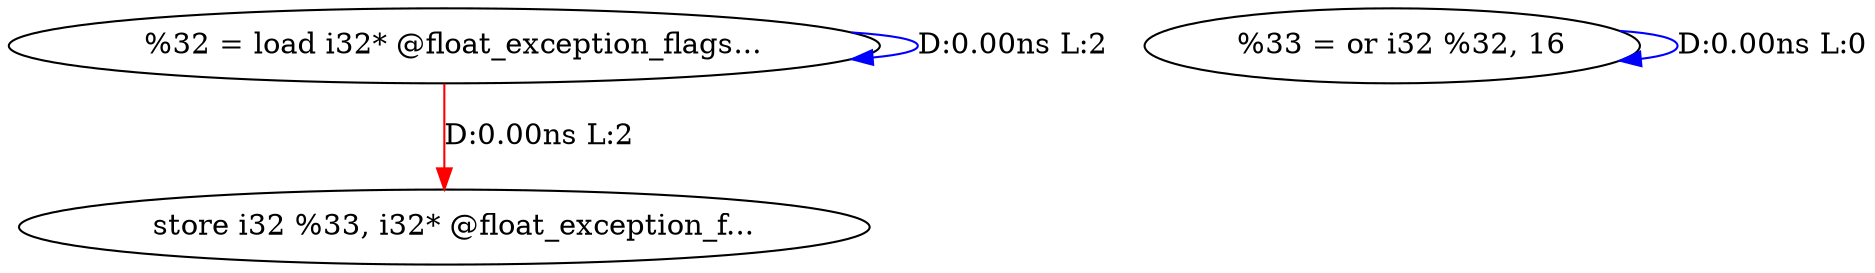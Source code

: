 digraph {
Node0x3cf4ee0[label="  %32 = load i32* @float_exception_flags..."];
Node0x3cf4ee0 -> Node0x3cf4ee0[label="D:0.00ns L:2",color=blue];
Node0x3cf50a0[label="  store i32 %33, i32* @float_exception_f..."];
Node0x3cf4ee0 -> Node0x3cf50a0[label="D:0.00ns L:2",color=red];
Node0x3cf4fc0[label="  %33 = or i32 %32, 16"];
Node0x3cf4fc0 -> Node0x3cf4fc0[label="D:0.00ns L:0",color=blue];
}
